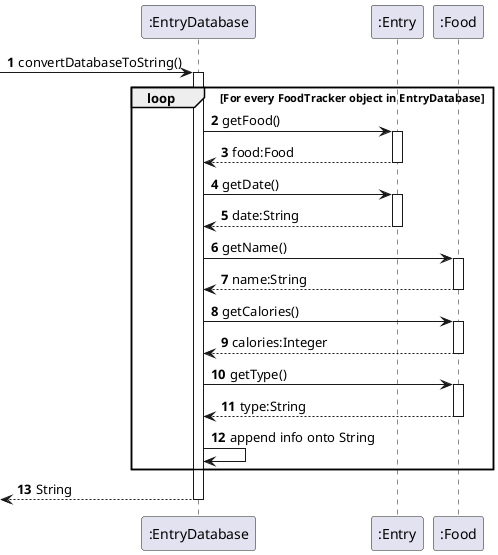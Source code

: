 @startuml
'https://plantuml.com/sequence-diagram

autonumber

-> ":EntryDatabase": convertDatabaseToString()
activate ":EntryDatabase"

loop For every FoodTracker object in EntryDatabase

    ":EntryDatabase" -> ":Entry": getFood()
    activate ":Entry"
    return food:Food

    ":EntryDatabase" -> ":Entry": getDate()
    activate ":Entry"
    return date:String

    ":EntryDatabase" -> ":Food": getName()
    activate ":Food"
    return name:String

    ":EntryDatabase" -> ":Food": getCalories()
    activate ":Food"
    return calories:Integer

    ":EntryDatabase" -> ":Food": getType()
    activate ":Food"
    return type:String

    ":EntryDatabase" -> ":EntryDatabase": append info onto String
    
end

return String
@enduml
